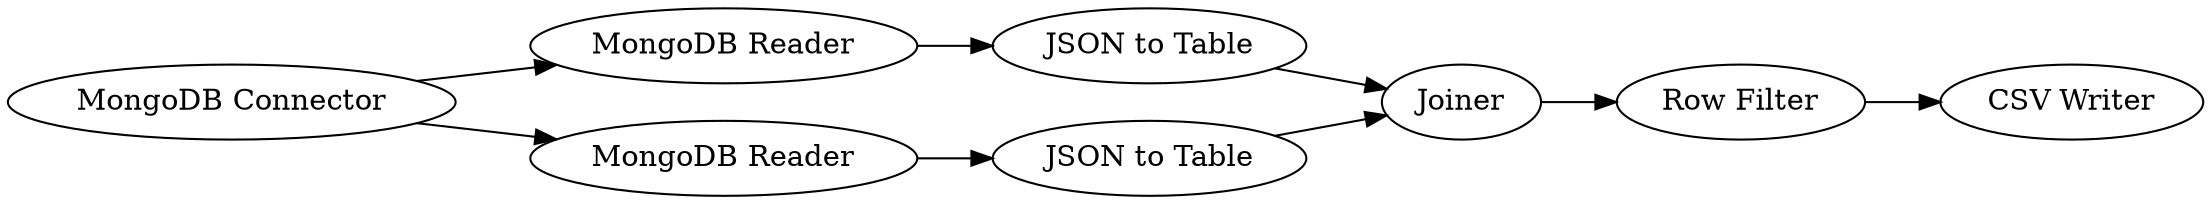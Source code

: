 digraph {
	6 -> 8
	3 -> 7
	8 -> 9
	2 -> 6
	9 -> 10
	2 -> 3
	10 -> 11
	7 -> 9
	7 [label="JSON to Table"]
	9 [label=Joiner]
	11 [label="CSV Writer"]
	6 [label="MongoDB Reader"]
	8 [label="JSON to Table"]
	3 [label="MongoDB Reader"]
	2 [label="MongoDB Connector"]
	10 [label="Row Filter"]
	rankdir=LR
}

